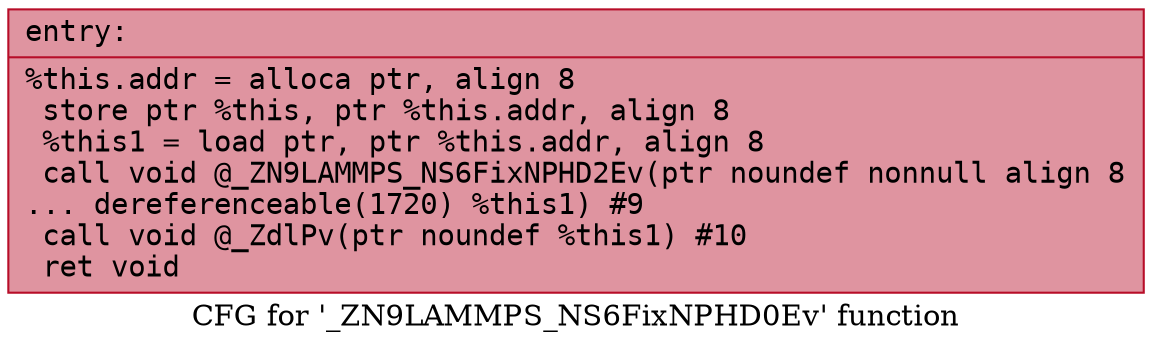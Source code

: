 digraph "CFG for '_ZN9LAMMPS_NS6FixNPHD0Ev' function" {
	label="CFG for '_ZN9LAMMPS_NS6FixNPHD0Ev' function";

	Node0x55ddb2d8eea0 [shape=record,color="#b70d28ff", style=filled, fillcolor="#b70d2870" fontname="Courier",label="{entry:\l|  %this.addr = alloca ptr, align 8\l  store ptr %this, ptr %this.addr, align 8\l  %this1 = load ptr, ptr %this.addr, align 8\l  call void @_ZN9LAMMPS_NS6FixNPHD2Ev(ptr noundef nonnull align 8\l... dereferenceable(1720) %this1) #9\l  call void @_ZdlPv(ptr noundef %this1) #10\l  ret void\l}"];
}
